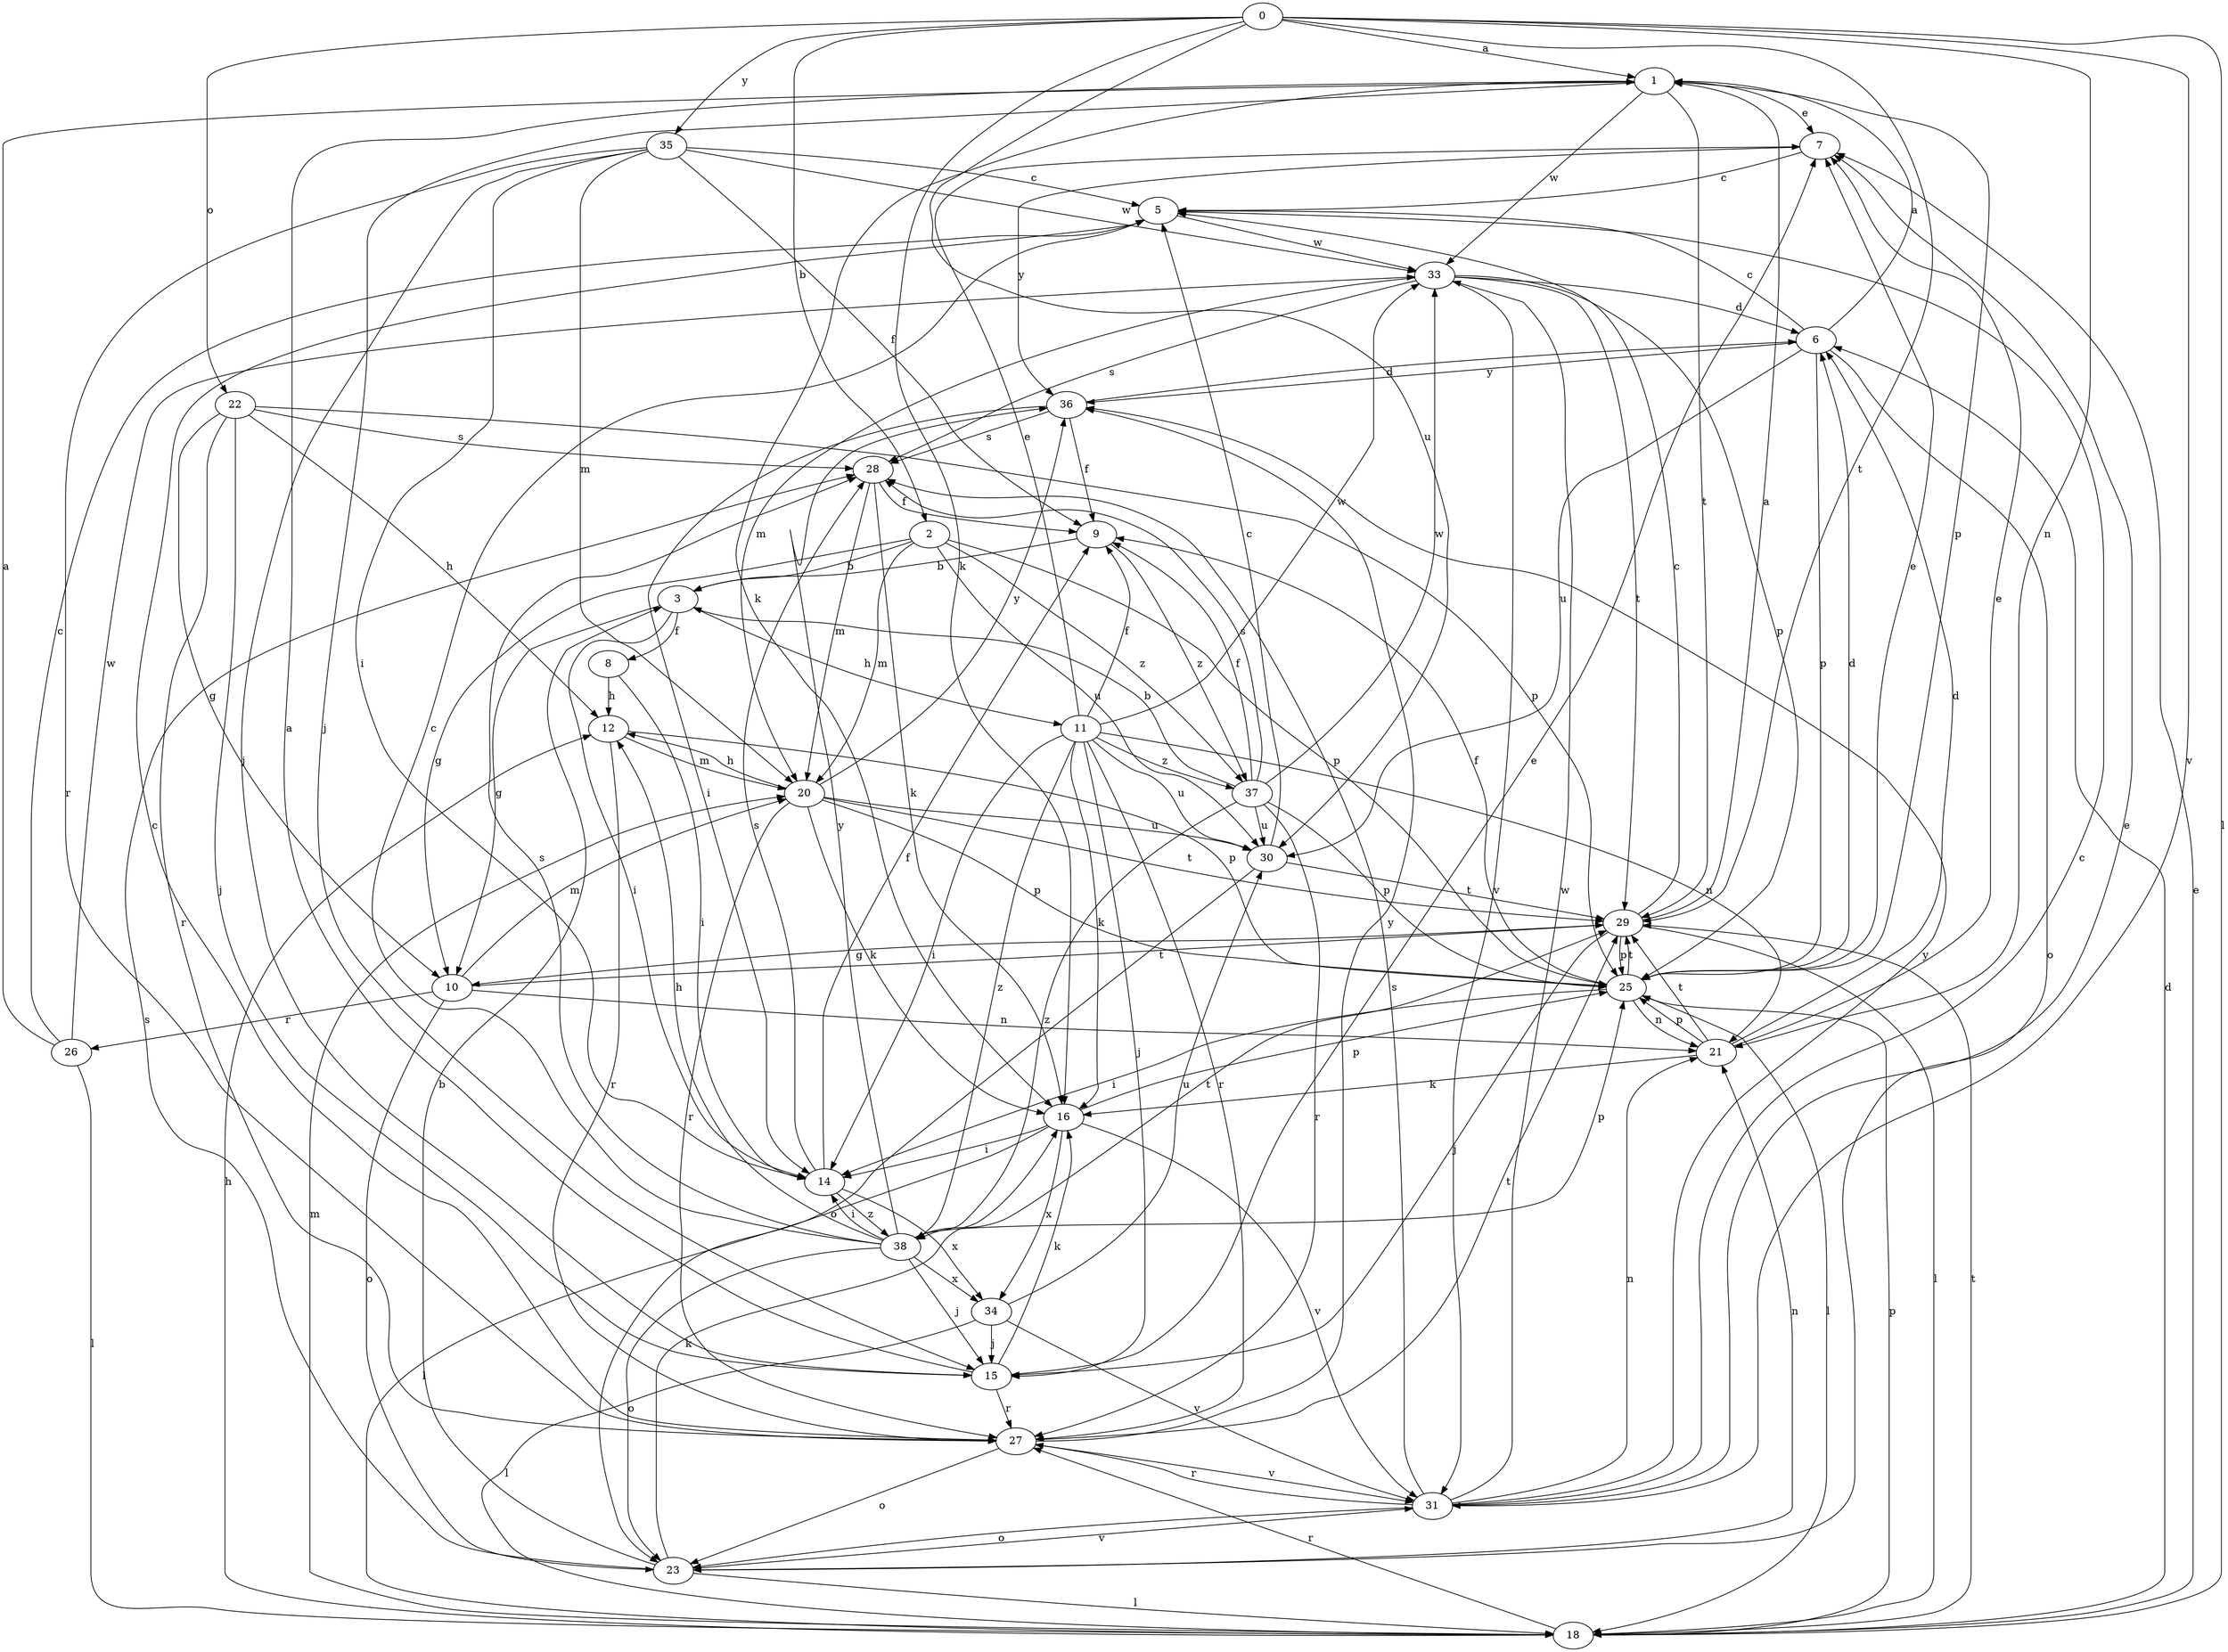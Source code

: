 strict digraph  {
0;
1;
2;
3;
5;
6;
7;
8;
9;
10;
11;
12;
14;
15;
16;
18;
20;
21;
22;
23;
25;
26;
27;
28;
29;
30;
31;
33;
34;
35;
36;
37;
38;
0 -> 1  [label=a];
0 -> 2  [label=b];
0 -> 16  [label=k];
0 -> 18  [label=l];
0 -> 21  [label=n];
0 -> 22  [label=o];
0 -> 29  [label=t];
0 -> 30  [label=u];
0 -> 31  [label=v];
0 -> 35  [label=y];
1 -> 7  [label=e];
1 -> 15  [label=j];
1 -> 16  [label=k];
1 -> 25  [label=p];
1 -> 29  [label=t];
1 -> 33  [label=w];
2 -> 3  [label=b];
2 -> 10  [label=g];
2 -> 20  [label=m];
2 -> 25  [label=p];
2 -> 30  [label=u];
2 -> 37  [label=z];
3 -> 8  [label=f];
3 -> 10  [label=g];
3 -> 11  [label=h];
3 -> 14  [label=i];
5 -> 33  [label=w];
6 -> 1  [label=a];
6 -> 5  [label=c];
6 -> 23  [label=o];
6 -> 25  [label=p];
6 -> 30  [label=u];
6 -> 36  [label=y];
7 -> 5  [label=c];
7 -> 36  [label=y];
8 -> 12  [label=h];
8 -> 14  [label=i];
9 -> 3  [label=b];
9 -> 37  [label=z];
10 -> 20  [label=m];
10 -> 21  [label=n];
10 -> 23  [label=o];
10 -> 26  [label=r];
10 -> 29  [label=t];
11 -> 7  [label=e];
11 -> 9  [label=f];
11 -> 14  [label=i];
11 -> 15  [label=j];
11 -> 16  [label=k];
11 -> 21  [label=n];
11 -> 27  [label=r];
11 -> 30  [label=u];
11 -> 33  [label=w];
11 -> 37  [label=z];
11 -> 38  [label=z];
12 -> 20  [label=m];
12 -> 25  [label=p];
12 -> 27  [label=r];
14 -> 9  [label=f];
14 -> 28  [label=s];
14 -> 34  [label=x];
14 -> 38  [label=z];
15 -> 1  [label=a];
15 -> 7  [label=e];
15 -> 16  [label=k];
15 -> 27  [label=r];
16 -> 14  [label=i];
16 -> 18  [label=l];
16 -> 25  [label=p];
16 -> 31  [label=v];
16 -> 34  [label=x];
18 -> 6  [label=d];
18 -> 7  [label=e];
18 -> 12  [label=h];
18 -> 20  [label=m];
18 -> 25  [label=p];
18 -> 27  [label=r];
18 -> 29  [label=t];
20 -> 12  [label=h];
20 -> 16  [label=k];
20 -> 25  [label=p];
20 -> 27  [label=r];
20 -> 29  [label=t];
20 -> 30  [label=u];
20 -> 36  [label=y];
21 -> 6  [label=d];
21 -> 7  [label=e];
21 -> 16  [label=k];
21 -> 25  [label=p];
21 -> 29  [label=t];
22 -> 10  [label=g];
22 -> 12  [label=h];
22 -> 15  [label=j];
22 -> 25  [label=p];
22 -> 27  [label=r];
22 -> 28  [label=s];
23 -> 3  [label=b];
23 -> 16  [label=k];
23 -> 18  [label=l];
23 -> 21  [label=n];
23 -> 28  [label=s];
23 -> 31  [label=v];
25 -> 6  [label=d];
25 -> 7  [label=e];
25 -> 9  [label=f];
25 -> 14  [label=i];
25 -> 18  [label=l];
25 -> 21  [label=n];
25 -> 29  [label=t];
26 -> 1  [label=a];
26 -> 5  [label=c];
26 -> 18  [label=l];
26 -> 33  [label=w];
27 -> 5  [label=c];
27 -> 23  [label=o];
27 -> 29  [label=t];
27 -> 31  [label=v];
27 -> 36  [label=y];
28 -> 9  [label=f];
28 -> 16  [label=k];
28 -> 20  [label=m];
29 -> 1  [label=a];
29 -> 5  [label=c];
29 -> 10  [label=g];
29 -> 15  [label=j];
29 -> 18  [label=l];
29 -> 25  [label=p];
30 -> 5  [label=c];
30 -> 23  [label=o];
30 -> 29  [label=t];
31 -> 5  [label=c];
31 -> 7  [label=e];
31 -> 21  [label=n];
31 -> 23  [label=o];
31 -> 27  [label=r];
31 -> 28  [label=s];
31 -> 33  [label=w];
31 -> 36  [label=y];
33 -> 6  [label=d];
33 -> 20  [label=m];
33 -> 25  [label=p];
33 -> 28  [label=s];
33 -> 29  [label=t];
33 -> 31  [label=v];
34 -> 15  [label=j];
34 -> 18  [label=l];
34 -> 30  [label=u];
34 -> 31  [label=v];
35 -> 5  [label=c];
35 -> 9  [label=f];
35 -> 14  [label=i];
35 -> 15  [label=j];
35 -> 20  [label=m];
35 -> 27  [label=r];
35 -> 33  [label=w];
36 -> 6  [label=d];
36 -> 9  [label=f];
36 -> 14  [label=i];
36 -> 28  [label=s];
37 -> 3  [label=b];
37 -> 9  [label=f];
37 -> 25  [label=p];
37 -> 27  [label=r];
37 -> 28  [label=s];
37 -> 30  [label=u];
37 -> 33  [label=w];
37 -> 38  [label=z];
38 -> 5  [label=c];
38 -> 12  [label=h];
38 -> 14  [label=i];
38 -> 15  [label=j];
38 -> 23  [label=o];
38 -> 25  [label=p];
38 -> 28  [label=s];
38 -> 29  [label=t];
38 -> 34  [label=x];
38 -> 36  [label=y];
}
